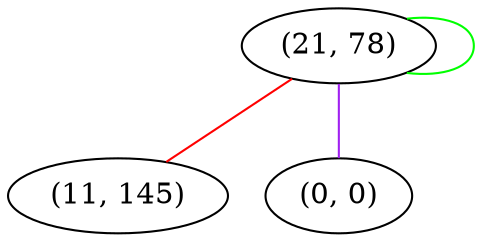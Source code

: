 graph "" {
"(21, 78)";
"(11, 145)";
"(0, 0)";
"(21, 78)" -- "(21, 78)"  [color=green, key=0, weight=2];
"(21, 78)" -- "(11, 145)"  [color=red, key=0, weight=1];
"(21, 78)" -- "(0, 0)"  [color=purple, key=0, weight=4];
}
